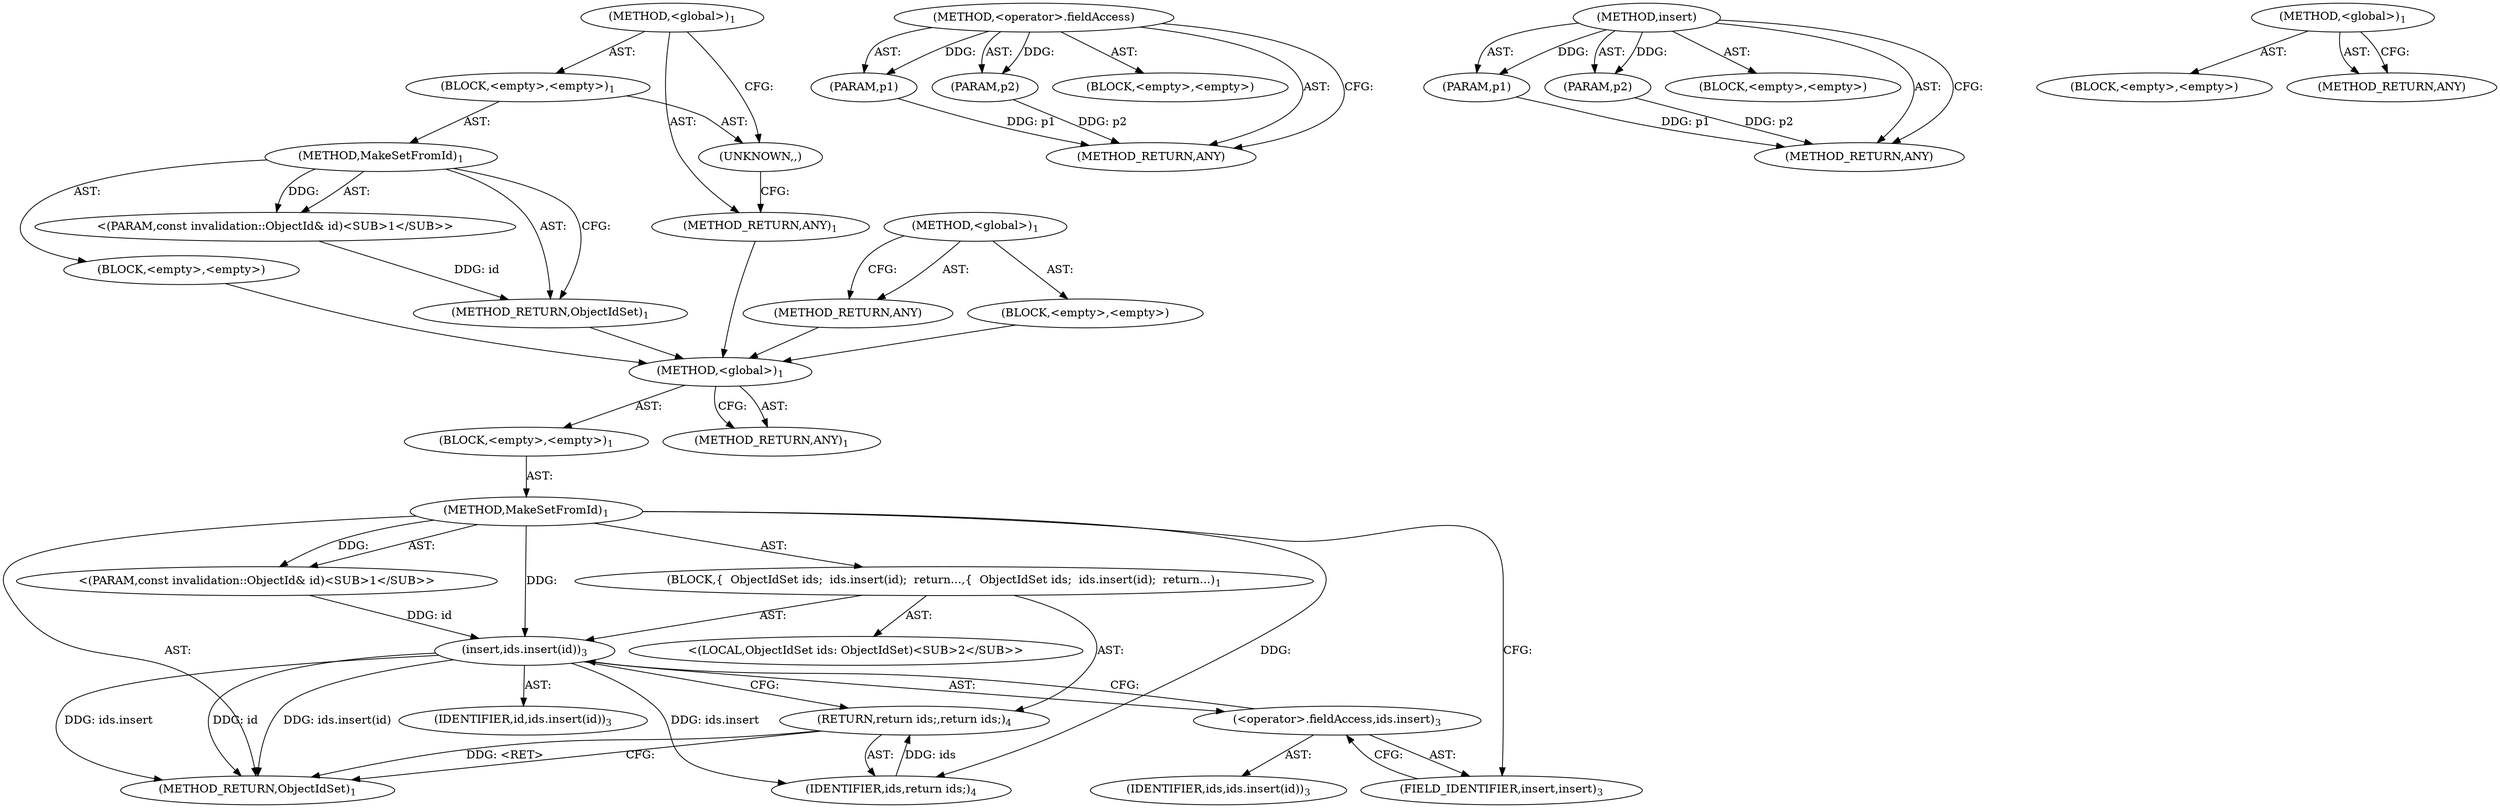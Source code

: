 digraph "&lt;global&gt;" {
vulnerable_6 [label=<(METHOD,&lt;global&gt;)<SUB>1</SUB>>];
vulnerable_7 [label=<(BLOCK,&lt;empty&gt;,&lt;empty&gt;)<SUB>1</SUB>>];
vulnerable_8 [label=<(METHOD,MakeSetFromId)<SUB>1</SUB>>];
vulnerable_9 [label="<(PARAM,const invalidation::ObjectId&amp; id)<SUB>1</SUB>>"];
vulnerable_10 [label=<(BLOCK,{
  ObjectIdSet ids;
  ids.insert(id);
  return...,{
  ObjectIdSet ids;
  ids.insert(id);
  return...)<SUB>1</SUB>>];
vulnerable_11 [label="<(LOCAL,ObjectIdSet ids: ObjectIdSet)<SUB>2</SUB>>"];
vulnerable_12 [label=<(insert,ids.insert(id))<SUB>3</SUB>>];
vulnerable_13 [label=<(&lt;operator&gt;.fieldAccess,ids.insert)<SUB>3</SUB>>];
vulnerable_14 [label=<(IDENTIFIER,ids,ids.insert(id))<SUB>3</SUB>>];
vulnerable_15 [label=<(FIELD_IDENTIFIER,insert,insert)<SUB>3</SUB>>];
vulnerable_16 [label=<(IDENTIFIER,id,ids.insert(id))<SUB>3</SUB>>];
vulnerable_17 [label=<(RETURN,return ids;,return ids;)<SUB>4</SUB>>];
vulnerable_18 [label=<(IDENTIFIER,ids,return ids;)<SUB>4</SUB>>];
vulnerable_19 [label=<(METHOD_RETURN,ObjectIdSet)<SUB>1</SUB>>];
vulnerable_21 [label=<(METHOD_RETURN,ANY)<SUB>1</SUB>>];
vulnerable_43 [label=<(METHOD,&lt;operator&gt;.fieldAccess)>];
vulnerable_44 [label=<(PARAM,p1)>];
vulnerable_45 [label=<(PARAM,p2)>];
vulnerable_46 [label=<(BLOCK,&lt;empty&gt;,&lt;empty&gt;)>];
vulnerable_47 [label=<(METHOD_RETURN,ANY)>];
vulnerable_38 [label=<(METHOD,insert)>];
vulnerable_39 [label=<(PARAM,p1)>];
vulnerable_40 [label=<(PARAM,p2)>];
vulnerable_41 [label=<(BLOCK,&lt;empty&gt;,&lt;empty&gt;)>];
vulnerable_42 [label=<(METHOD_RETURN,ANY)>];
vulnerable_32 [label=<(METHOD,&lt;global&gt;)<SUB>1</SUB>>];
vulnerable_33 [label=<(BLOCK,&lt;empty&gt;,&lt;empty&gt;)>];
vulnerable_34 [label=<(METHOD_RETURN,ANY)>];
fixed_6 [label=<(METHOD,&lt;global&gt;)<SUB>1</SUB>>];
fixed_7 [label=<(BLOCK,&lt;empty&gt;,&lt;empty&gt;)<SUB>1</SUB>>];
fixed_8 [label=<(METHOD,MakeSetFromId)<SUB>1</SUB>>];
fixed_9 [label="<(PARAM,const invalidation::ObjectId&amp; id)<SUB>1</SUB>>"];
fixed_10 [label=<(BLOCK,&lt;empty&gt;,&lt;empty&gt;)>];
fixed_11 [label=<(METHOD_RETURN,ObjectIdSet)<SUB>1</SUB>>];
fixed_13 [label=<(UNKNOWN,,)>];
fixed_14 [label=<(METHOD_RETURN,ANY)<SUB>1</SUB>>];
fixed_25 [label=<(METHOD,&lt;global&gt;)<SUB>1</SUB>>];
fixed_26 [label=<(BLOCK,&lt;empty&gt;,&lt;empty&gt;)>];
fixed_27 [label=<(METHOD_RETURN,ANY)>];
vulnerable_6 -> vulnerable_7  [key=0, label="AST: "];
vulnerable_6 -> vulnerable_21  [key=0, label="AST: "];
vulnerable_6 -> vulnerable_21  [key=1, label="CFG: "];
vulnerable_7 -> vulnerable_8  [key=0, label="AST: "];
vulnerable_8 -> vulnerable_9  [key=0, label="AST: "];
vulnerable_8 -> vulnerable_9  [key=1, label="DDG: "];
vulnerable_8 -> vulnerable_10  [key=0, label="AST: "];
vulnerable_8 -> vulnerable_19  [key=0, label="AST: "];
vulnerable_8 -> vulnerable_15  [key=0, label="CFG: "];
vulnerable_8 -> vulnerable_12  [key=0, label="DDG: "];
vulnerable_8 -> vulnerable_18  [key=0, label="DDG: "];
vulnerable_9 -> vulnerable_12  [key=0, label="DDG: id"];
vulnerable_10 -> vulnerable_11  [key=0, label="AST: "];
vulnerable_10 -> vulnerable_12  [key=0, label="AST: "];
vulnerable_10 -> vulnerable_17  [key=0, label="AST: "];
vulnerable_12 -> vulnerable_13  [key=0, label="AST: "];
vulnerable_12 -> vulnerable_16  [key=0, label="AST: "];
vulnerable_12 -> vulnerable_17  [key=0, label="CFG: "];
vulnerable_12 -> vulnerable_19  [key=0, label="DDG: ids.insert"];
vulnerable_12 -> vulnerable_19  [key=1, label="DDG: id"];
vulnerable_12 -> vulnerable_19  [key=2, label="DDG: ids.insert(id)"];
vulnerable_12 -> vulnerable_18  [key=0, label="DDG: ids.insert"];
vulnerable_13 -> vulnerable_14  [key=0, label="AST: "];
vulnerable_13 -> vulnerable_15  [key=0, label="AST: "];
vulnerable_13 -> vulnerable_12  [key=0, label="CFG: "];
vulnerable_15 -> vulnerable_13  [key=0, label="CFG: "];
vulnerable_17 -> vulnerable_18  [key=0, label="AST: "];
vulnerable_17 -> vulnerable_19  [key=0, label="CFG: "];
vulnerable_17 -> vulnerable_19  [key=1, label="DDG: &lt;RET&gt;"];
vulnerable_18 -> vulnerable_17  [key=0, label="DDG: ids"];
vulnerable_43 -> vulnerable_44  [key=0, label="AST: "];
vulnerable_43 -> vulnerable_44  [key=1, label="DDG: "];
vulnerable_43 -> vulnerable_46  [key=0, label="AST: "];
vulnerable_43 -> vulnerable_45  [key=0, label="AST: "];
vulnerable_43 -> vulnerable_45  [key=1, label="DDG: "];
vulnerable_43 -> vulnerable_47  [key=0, label="AST: "];
vulnerable_43 -> vulnerable_47  [key=1, label="CFG: "];
vulnerable_44 -> vulnerable_47  [key=0, label="DDG: p1"];
vulnerable_45 -> vulnerable_47  [key=0, label="DDG: p2"];
vulnerable_38 -> vulnerable_39  [key=0, label="AST: "];
vulnerable_38 -> vulnerable_39  [key=1, label="DDG: "];
vulnerable_38 -> vulnerable_41  [key=0, label="AST: "];
vulnerable_38 -> vulnerable_40  [key=0, label="AST: "];
vulnerable_38 -> vulnerable_40  [key=1, label="DDG: "];
vulnerable_38 -> vulnerable_42  [key=0, label="AST: "];
vulnerable_38 -> vulnerable_42  [key=1, label="CFG: "];
vulnerable_39 -> vulnerable_42  [key=0, label="DDG: p1"];
vulnerable_40 -> vulnerable_42  [key=0, label="DDG: p2"];
vulnerable_32 -> vulnerable_33  [key=0, label="AST: "];
vulnerable_32 -> vulnerable_34  [key=0, label="AST: "];
vulnerable_32 -> vulnerable_34  [key=1, label="CFG: "];
fixed_6 -> fixed_7  [key=0, label="AST: "];
fixed_6 -> fixed_14  [key=0, label="AST: "];
fixed_6 -> fixed_13  [key=0, label="CFG: "];
fixed_7 -> fixed_8  [key=0, label="AST: "];
fixed_7 -> fixed_13  [key=0, label="AST: "];
fixed_8 -> fixed_9  [key=0, label="AST: "];
fixed_8 -> fixed_9  [key=1, label="DDG: "];
fixed_8 -> fixed_10  [key=0, label="AST: "];
fixed_8 -> fixed_11  [key=0, label="AST: "];
fixed_8 -> fixed_11  [key=1, label="CFG: "];
fixed_9 -> fixed_11  [key=0, label="DDG: id"];
fixed_10 -> vulnerable_6  [key=0];
fixed_11 -> vulnerable_6  [key=0];
fixed_13 -> fixed_14  [key=0, label="CFG: "];
fixed_14 -> vulnerable_6  [key=0];
fixed_25 -> fixed_26  [key=0, label="AST: "];
fixed_25 -> fixed_27  [key=0, label="AST: "];
fixed_25 -> fixed_27  [key=1, label="CFG: "];
fixed_26 -> vulnerable_6  [key=0];
fixed_27 -> vulnerable_6  [key=0];
}
